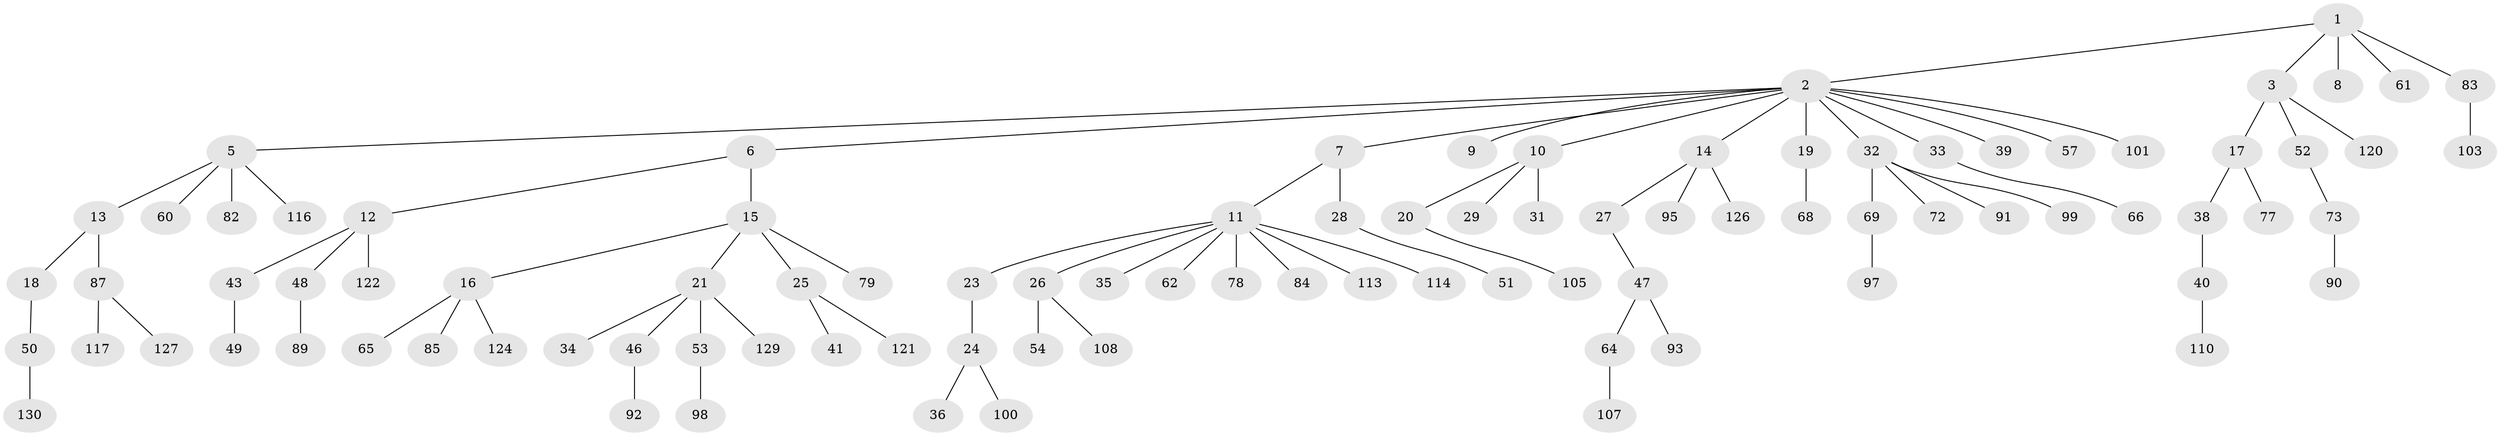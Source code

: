 // original degree distribution, {5: 0.030534351145038167, 10: 0.007633587786259542, 4: 0.04580152671755725, 3: 0.16793893129770993, 1: 0.5648854961832062, 8: 0.007633587786259542, 6: 0.022900763358778626, 2: 0.15267175572519084}
// Generated by graph-tools (version 1.1) at 2025/42/03/06/25 10:42:02]
// undirected, 94 vertices, 93 edges
graph export_dot {
graph [start="1"]
  node [color=gray90,style=filled];
  1 [super="+58"];
  2 [super="+4"];
  3 [super="+55"];
  5 [super="+30"];
  6;
  7;
  8;
  9;
  10 [super="+59"];
  11 [super="+63"];
  12 [super="+42"];
  13 [super="+22"];
  14 [super="+70"];
  15 [super="+96"];
  16 [super="+45"];
  17;
  18;
  19 [super="+81"];
  20 [super="+44"];
  21 [super="+37"];
  23 [super="+86"];
  24 [super="+76"];
  25 [super="+128"];
  26 [super="+74"];
  27 [super="+125"];
  28;
  29 [super="+56"];
  31;
  32 [super="+111"];
  33 [super="+109"];
  34 [super="+118"];
  35;
  36;
  38 [super="+123"];
  39;
  40 [super="+104"];
  41;
  43 [super="+88"];
  46 [super="+131"];
  47 [super="+102"];
  48 [super="+71"];
  49;
  50 [super="+115"];
  51 [super="+112"];
  52;
  53 [super="+67"];
  54 [super="+75"];
  57;
  60;
  61;
  62;
  64;
  65;
  66;
  68;
  69 [super="+106"];
  72;
  73 [super="+80"];
  77;
  78;
  79;
  82;
  83 [super="+119"];
  84;
  85;
  87 [super="+94"];
  89;
  90;
  91;
  92;
  93;
  95;
  97;
  98;
  99;
  100;
  101;
  103;
  105;
  107;
  108;
  110;
  113;
  114;
  116;
  117;
  120;
  121;
  122;
  124;
  126;
  127;
  129;
  130;
  1 -- 2;
  1 -- 3;
  1 -- 8;
  1 -- 61;
  1 -- 83;
  2 -- 5;
  2 -- 6;
  2 -- 7;
  2 -- 14;
  2 -- 19;
  2 -- 32;
  2 -- 33;
  2 -- 101;
  2 -- 39;
  2 -- 9;
  2 -- 10;
  2 -- 57;
  3 -- 17;
  3 -- 52;
  3 -- 120;
  5 -- 13;
  5 -- 82;
  5 -- 116;
  5 -- 60;
  6 -- 12;
  6 -- 15;
  7 -- 11;
  7 -- 28;
  10 -- 20;
  10 -- 29;
  10 -- 31;
  11 -- 23;
  11 -- 26;
  11 -- 35;
  11 -- 62;
  11 -- 84;
  11 -- 114;
  11 -- 113;
  11 -- 78;
  12 -- 43;
  12 -- 48;
  12 -- 122;
  13 -- 18;
  13 -- 87;
  14 -- 27;
  14 -- 126;
  14 -- 95;
  15 -- 16;
  15 -- 21;
  15 -- 25;
  15 -- 79;
  16 -- 124;
  16 -- 65;
  16 -- 85;
  17 -- 38;
  17 -- 77;
  18 -- 50;
  19 -- 68;
  20 -- 105;
  21 -- 34;
  21 -- 46;
  21 -- 53;
  21 -- 129;
  23 -- 24;
  24 -- 36;
  24 -- 100;
  25 -- 41;
  25 -- 121;
  26 -- 54;
  26 -- 108;
  27 -- 47;
  28 -- 51;
  32 -- 69;
  32 -- 72;
  32 -- 91;
  32 -- 99;
  33 -- 66;
  38 -- 40;
  40 -- 110;
  43 -- 49;
  46 -- 92;
  47 -- 64;
  47 -- 93;
  48 -- 89;
  50 -- 130;
  52 -- 73;
  53 -- 98;
  64 -- 107;
  69 -- 97;
  73 -- 90;
  83 -- 103;
  87 -- 117;
  87 -- 127;
}
